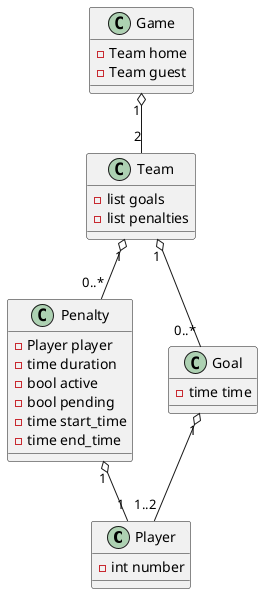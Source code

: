 @startuml Overview

class Player {
    - int number
}

class Penalty {
    - Player player
    - time duration
    - bool active
    - bool pending
    - time start_time
    - time end_time
}
Penalty "1" o-- "1" Player

class Goal {
    - time time
}
Goal "1" o-- "1..2" Player

class Team {
    - list goals
    - list penalties
}
Team "1" o-- "0..*" Goal
Team "1" o-- "0..*" Penalty

class Game {
    - Team home
    - Team guest
}
Game "1" o-- "2" Team

@enduml